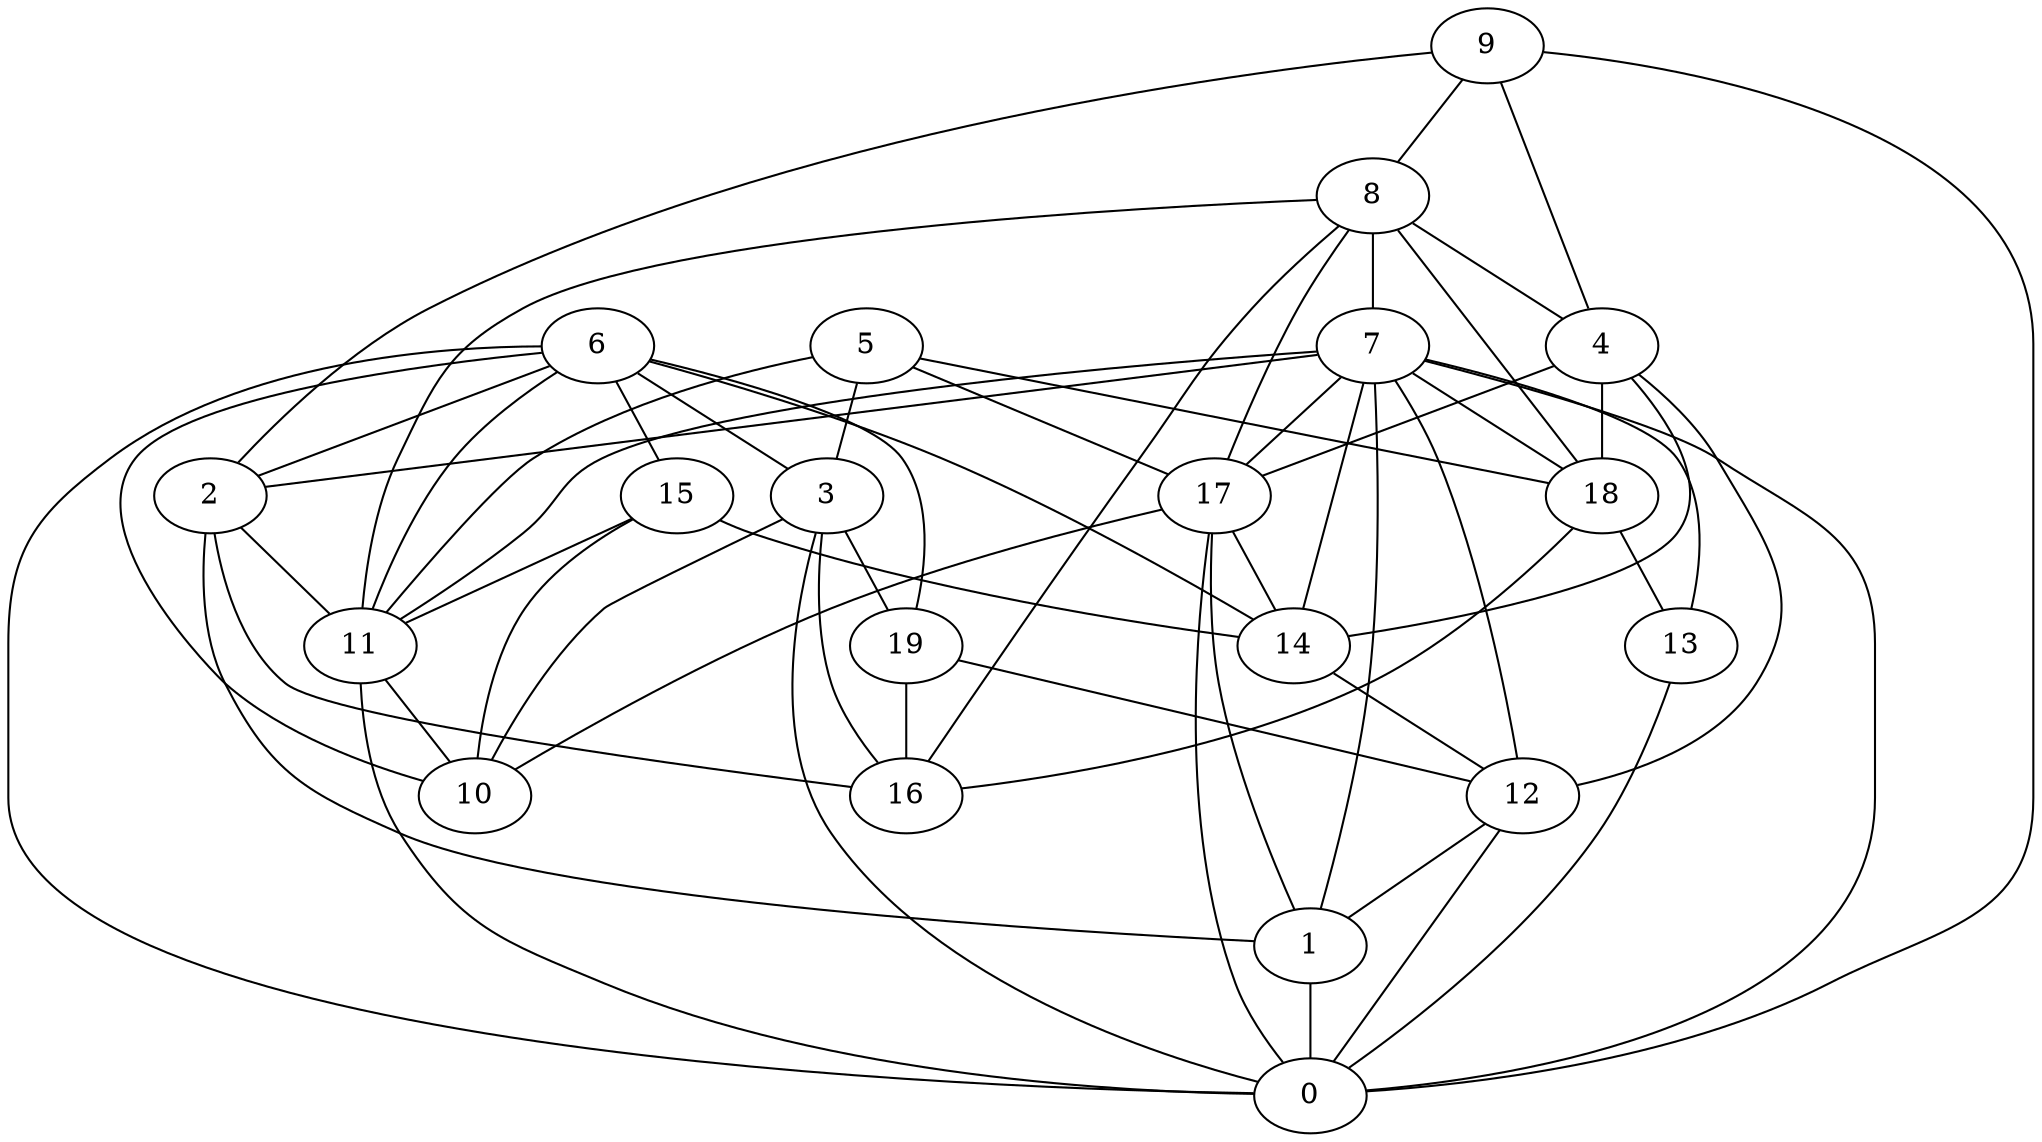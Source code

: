 digraph GG_graph {

subgraph G_graph {
edge [color = black]
"2" -> "11" [dir = none]
"3" -> "19" [dir = none]
"19" -> "16" [dir = none]
"6" -> "3" [dir = none]
"6" -> "15" [dir = none]
"6" -> "14" [dir = none]
"8" -> "11" [dir = none]
"8" -> "7" [dir = none]
"5" -> "17" [dir = none]
"5" -> "11" [dir = none]
"9" -> "2" [dir = none]
"18" -> "13" [dir = none]
"11" -> "10" [dir = none]
"4" -> "12" [dir = none]
"4" -> "14" [dir = none]
"7" -> "0" [dir = none]
"7" -> "1" [dir = none]
"7" -> "18" [dir = none]
"7" -> "14" [dir = none]
"7" -> "11" [dir = none]
"12" -> "0" [dir = none]
"1" -> "0" [dir = none]
"2" -> "1" [dir = none]
"9" -> "0" [dir = none]
"8" -> "18" [dir = none]
"7" -> "2" [dir = none]
"9" -> "8" [dir = none]
"17" -> "14" [dir = none]
"19" -> "12" [dir = none]
"3" -> "0" [dir = none]
"18" -> "16" [dir = none]
"15" -> "10" [dir = none]
"5" -> "18" [dir = none]
"8" -> "4" [dir = none]
"5" -> "3" [dir = none]
"9" -> "4" [dir = none]
"6" -> "10" [dir = none]
"15" -> "14" [dir = none]
"7" -> "12" [dir = none]
"4" -> "18" [dir = none]
"3" -> "10" [dir = none]
"17" -> "0" [dir = none]
"3" -> "16" [dir = none]
"17" -> "1" [dir = none]
"6" -> "0" [dir = none]
"17" -> "10" [dir = none]
"2" -> "16" [dir = none]
"15" -> "11" [dir = none]
"8" -> "17" [dir = none]
"14" -> "12" [dir = none]
"12" -> "1" [dir = none]
"6" -> "19" [dir = none]
"13" -> "0" [dir = none]
"8" -> "16" [dir = none]
"7" -> "17" [dir = none]
"4" -> "17" [dir = none]
"11" -> "0" [dir = none]
"7" -> "13" [dir = none]
"6" -> "2" [dir = none]
"6" -> "11" [dir = none]
}

}
